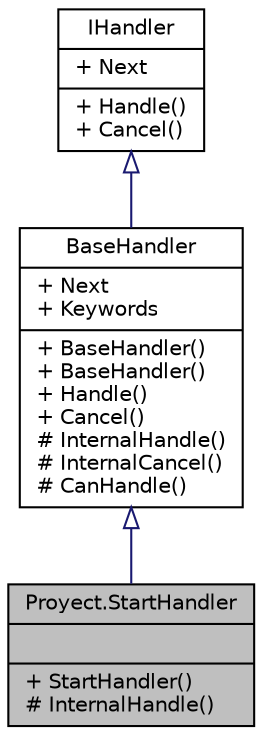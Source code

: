 digraph "Proyect.StartHandler"
{
 // INTERACTIVE_SVG=YES
 // LATEX_PDF_SIZE
  edge [fontname="Helvetica",fontsize="10",labelfontname="Helvetica",labelfontsize="10"];
  node [fontname="Helvetica",fontsize="10",shape=record];
  Node1 [label="{Proyect.StartHandler\n||+ StartHandler()\l# InternalHandle()\l}",height=0.2,width=0.4,color="black", fillcolor="grey75", style="filled", fontcolor="black",tooltip="Clase base para implementar el patrón Chain of Responsibility. Hereda de base hanlders."];
  Node2 -> Node1 [dir="back",color="midnightblue",fontsize="10",style="solid",arrowtail="onormal",fontname="Helvetica"];
  Node2 [label="{BaseHandler\n|+ Next\l+ Keywords\l|+ BaseHandler()\l+ BaseHandler()\l+ Handle()\l+ Cancel()\l# InternalHandle()\l# InternalCancel()\l# CanHandle()\l}",height=0.2,width=0.4,color="black", fillcolor="white", style="filled",URL="$classProyect_1_1BaseHandler.html",tooltip="Clase base para implementar el patrón Chain of Responsibility."];
  Node3 -> Node2 [dir="back",color="midnightblue",fontsize="10",style="solid",arrowtail="onormal",fontname="Helvetica"];
  Node3 [label="{IHandler\n|+ Next\l|+ Handle()\l+ Cancel()\l}",height=0.2,width=0.4,color="black", fillcolor="white", style="filled",URL="$interfaceProyect_1_1IHandler.html",tooltip="Interfaz para implementar el patrón Chain of Responsibility. En ese patrón se pasa un mensaje a travé..."];
}
